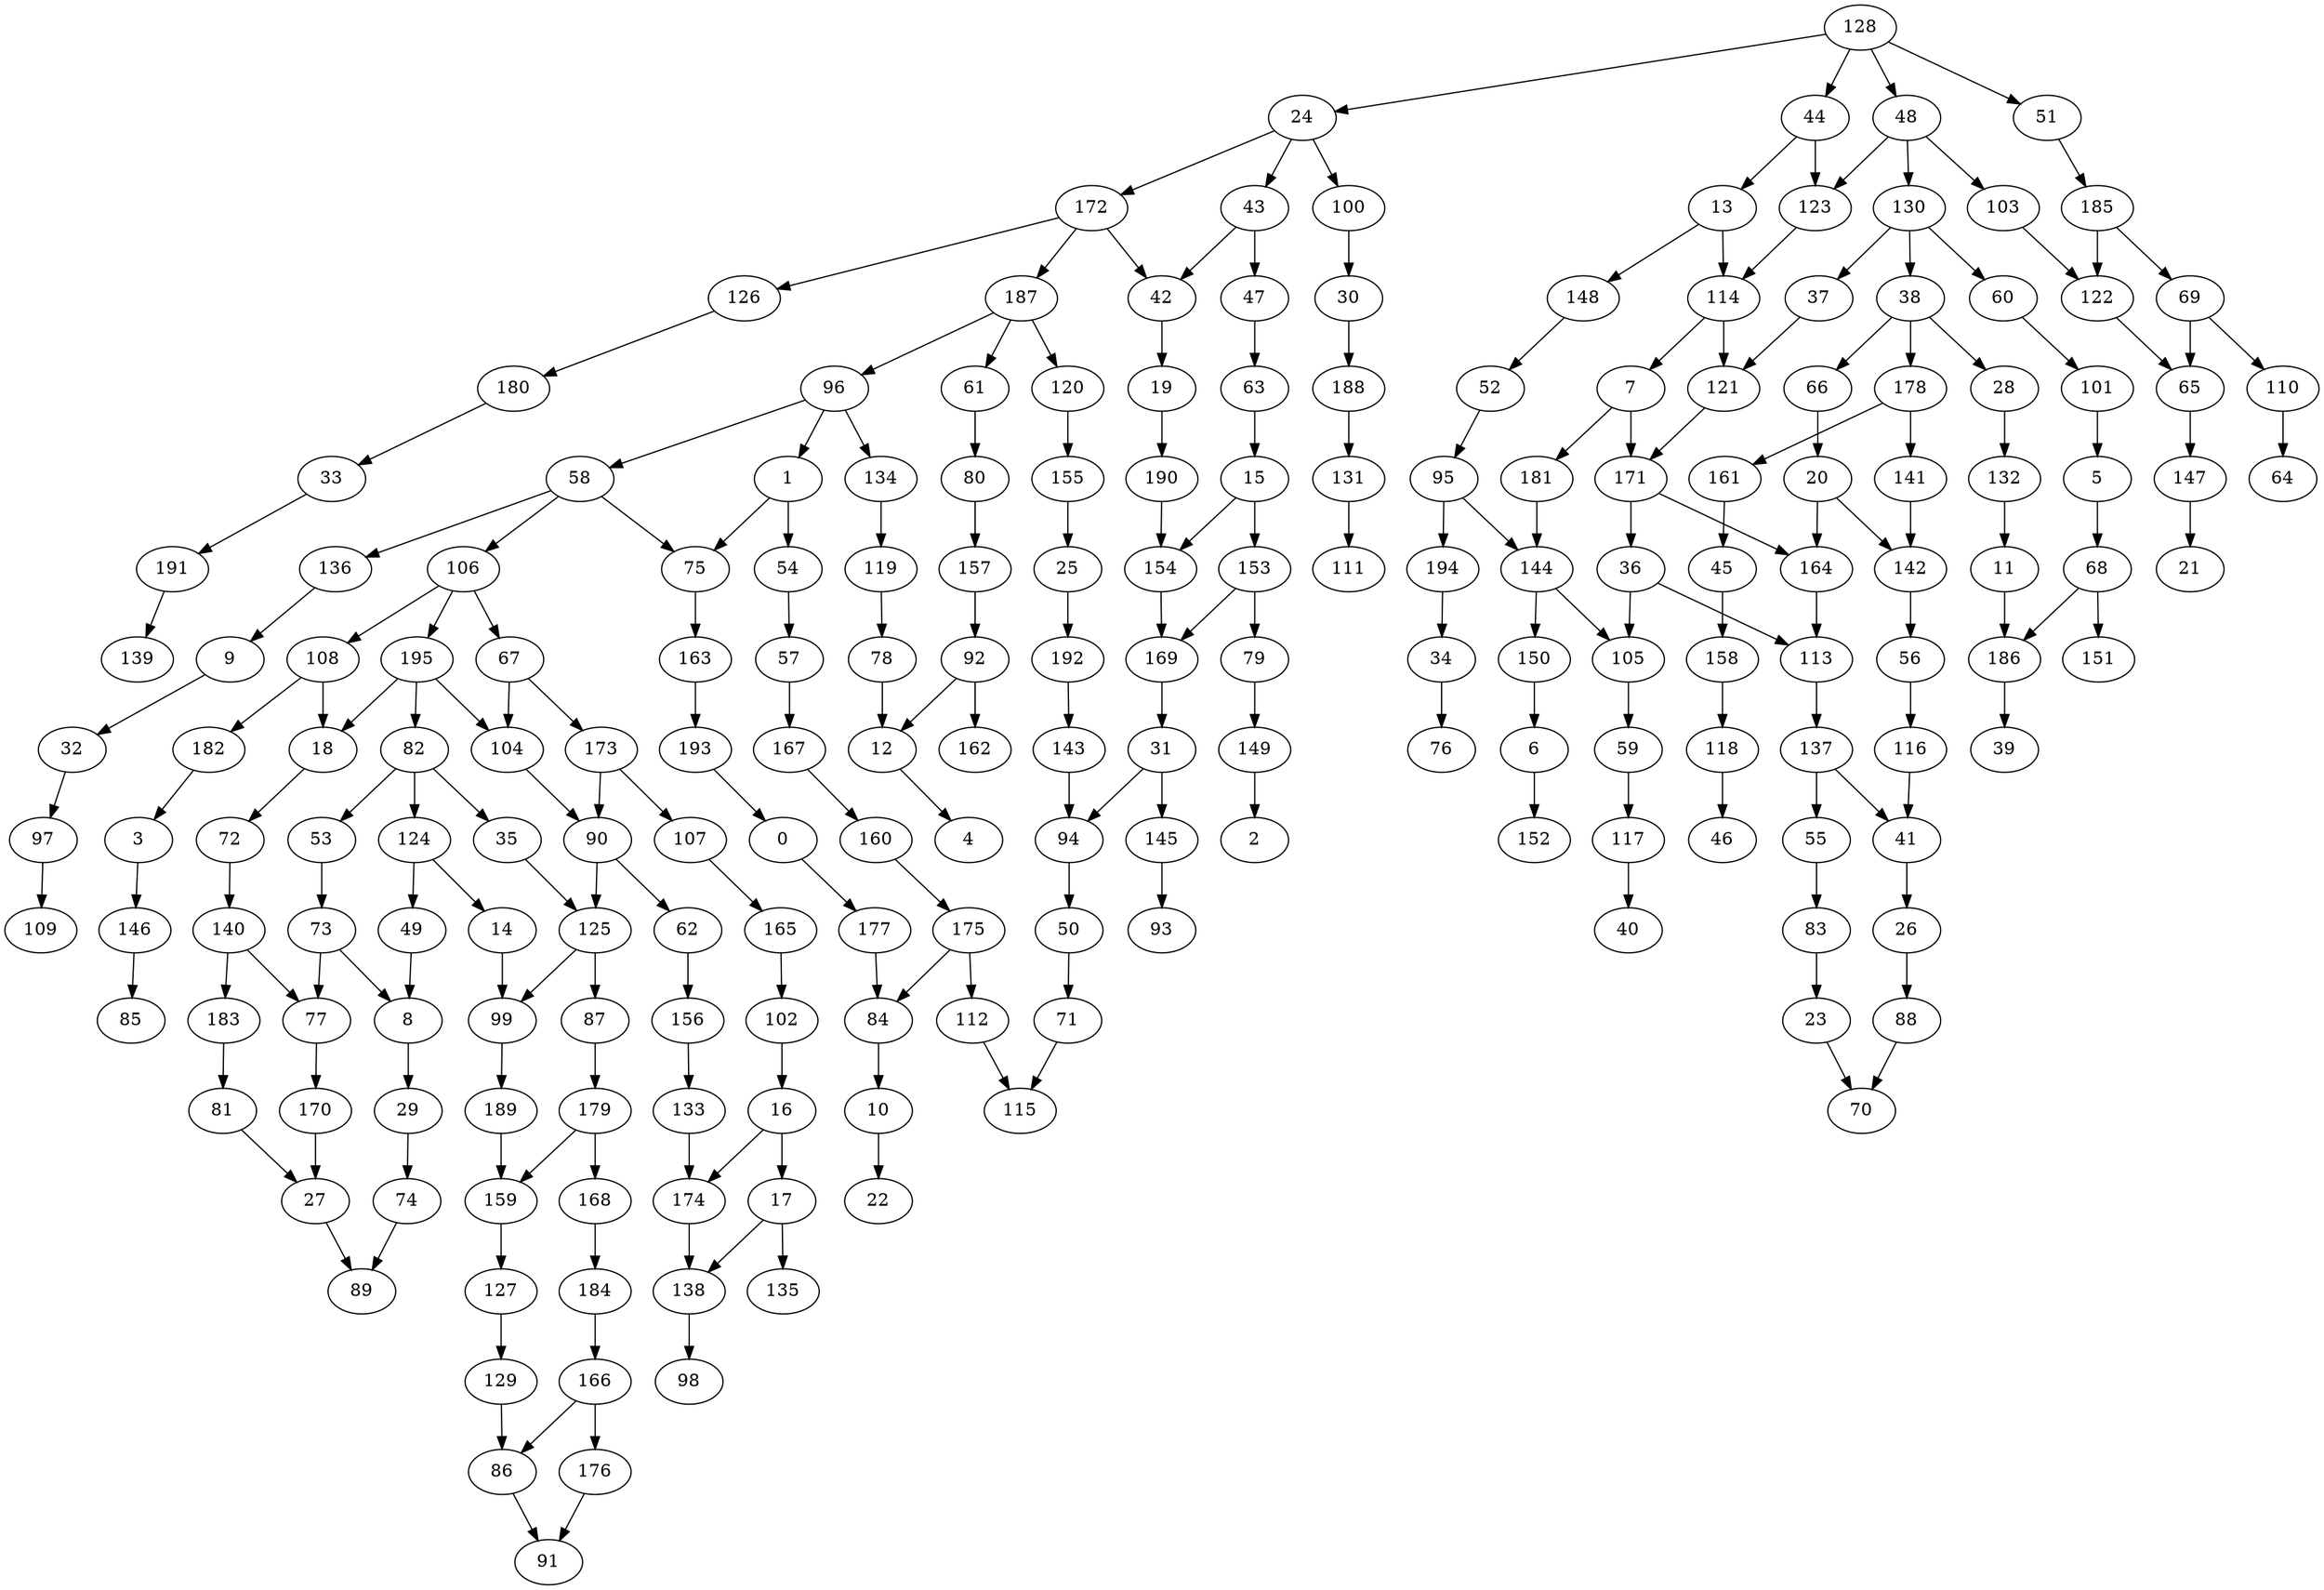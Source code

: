strict digraph "" {
	0 -> 177;
	1 -> 54;
	1 -> 75;
	3 -> 146;
	5 -> 68;
	6 -> 152;
	7 -> 171;
	7 -> 181;
	8 -> 29;
	9 -> 32;
	10 -> 22;
	11 -> 186;
	12 -> 4;
	13 -> 114;
	13 -> 148;
	14 -> 99;
	15 -> 153;
	15 -> 154;
	16 -> 17;
	16 -> 174;
	17 -> 135;
	17 -> 138;
	18 -> 72;
	19 -> 190;
	20 -> 142;
	20 -> 164;
	23 -> 70;
	24 -> 43;
	24 -> 100;
	24 -> 172;
	25 -> 192;
	26 -> 88;
	27 -> 89;
	28 -> 132;
	29 -> 74;
	30 -> 188;
	31 -> 94;
	31 -> 145;
	32 -> 97;
	33 -> 191;
	34 -> 76;
	35 -> 125;
	36 -> 105;
	36 -> 113;
	37 -> 121;
	38 -> 28;
	38 -> 66;
	38 -> 178;
	41 -> 26;
	42 -> 19;
	43 -> 42;
	43 -> 47;
	44 -> 13;
	44 -> 123;
	45 -> 158;
	47 -> 63;
	48 -> 103;
	48 -> 123;
	48 -> 130;
	49 -> 8;
	50 -> 71;
	51 -> 185;
	52 -> 95;
	53 -> 73;
	54 -> 57;
	55 -> 83;
	56 -> 116;
	57 -> 167;
	58 -> 75;
	58 -> 106;
	58 -> 136;
	59 -> 117;
	60 -> 101;
	61 -> 80;
	62 -> 156;
	63 -> 15;
	65 -> 147;
	66 -> 20;
	67 -> 104;
	67 -> 173;
	68 -> 151;
	68 -> 186;
	69 -> 65;
	69 -> 110;
	71 -> 115;
	72 -> 140;
	73 -> 8;
	73 -> 77;
	74 -> 89;
	75 -> 163;
	77 -> 170;
	78 -> 12;
	79 -> 149;
	80 -> 157;
	81 -> 27;
	82 -> 35;
	82 -> 53;
	82 -> 124;
	83 -> 23;
	84 -> 10;
	86 -> 91;
	87 -> 179;
	88 -> 70;
	90 -> 62;
	90 -> 125;
	92 -> 12;
	92 -> 162;
	94 -> 50;
	95 -> 144;
	95 -> 194;
	96 -> 1;
	96 -> 58;
	96 -> 134;
	97 -> 109;
	99 -> 189;
	100 -> 30;
	101 -> 5;
	102 -> 16;
	103 -> 122;
	104 -> 90;
	105 -> 59;
	106 -> 67;
	106 -> 108;
	106 -> 195;
	107 -> 165;
	108 -> 18;
	108 -> 182;
	110 -> 64;
	112 -> 115;
	113 -> 137;
	114 -> 7;
	114 -> 121;
	116 -> 41;
	117 -> 40;
	118 -> 46;
	119 -> 78;
	120 -> 155;
	121 -> 171;
	122 -> 65;
	123 -> 114;
	124 -> 14;
	124 -> 49;
	125 -> 87;
	125 -> 99;
	126 -> 180;
	127 -> 129;
	128 -> 24;
	128 -> 44;
	128 -> 48;
	128 -> 51;
	129 -> 86;
	130 -> 37;
	130 -> 38;
	130 -> 60;
	131 -> 111;
	132 -> 11;
	133 -> 174;
	134 -> 119;
	136 -> 9;
	137 -> 41;
	137 -> 55;
	138 -> 98;
	140 -> 77;
	140 -> 183;
	141 -> 142;
	142 -> 56;
	143 -> 94;
	144 -> 105;
	144 -> 150;
	145 -> 93;
	146 -> 85;
	147 -> 21;
	148 -> 52;
	149 -> 2;
	150 -> 6;
	153 -> 79;
	153 -> 169;
	154 -> 169;
	155 -> 25;
	156 -> 133;
	157 -> 92;
	158 -> 118;
	159 -> 127;
	160 -> 175;
	161 -> 45;
	163 -> 193;
	164 -> 113;
	165 -> 102;
	166 -> 86;
	166 -> 176;
	167 -> 160;
	168 -> 184;
	169 -> 31;
	170 -> 27;
	171 -> 36;
	171 -> 164;
	172 -> 42;
	172 -> 126;
	172 -> 187;
	173 -> 90;
	173 -> 107;
	174 -> 138;
	175 -> 84;
	175 -> 112;
	176 -> 91;
	177 -> 84;
	178 -> 141;
	178 -> 161;
	179 -> 159;
	179 -> 168;
	180 -> 33;
	181 -> 144;
	182 -> 3;
	183 -> 81;
	184 -> 166;
	185 -> 69;
	185 -> 122;
	186 -> 39;
	187 -> 61;
	187 -> 96;
	187 -> 120;
	188 -> 131;
	189 -> 159;
	190 -> 154;
	191 -> 139;
	192 -> 143;
	193 -> 0;
	194 -> 34;
	195 -> 18;
	195 -> 82;
	195 -> 104;
}
